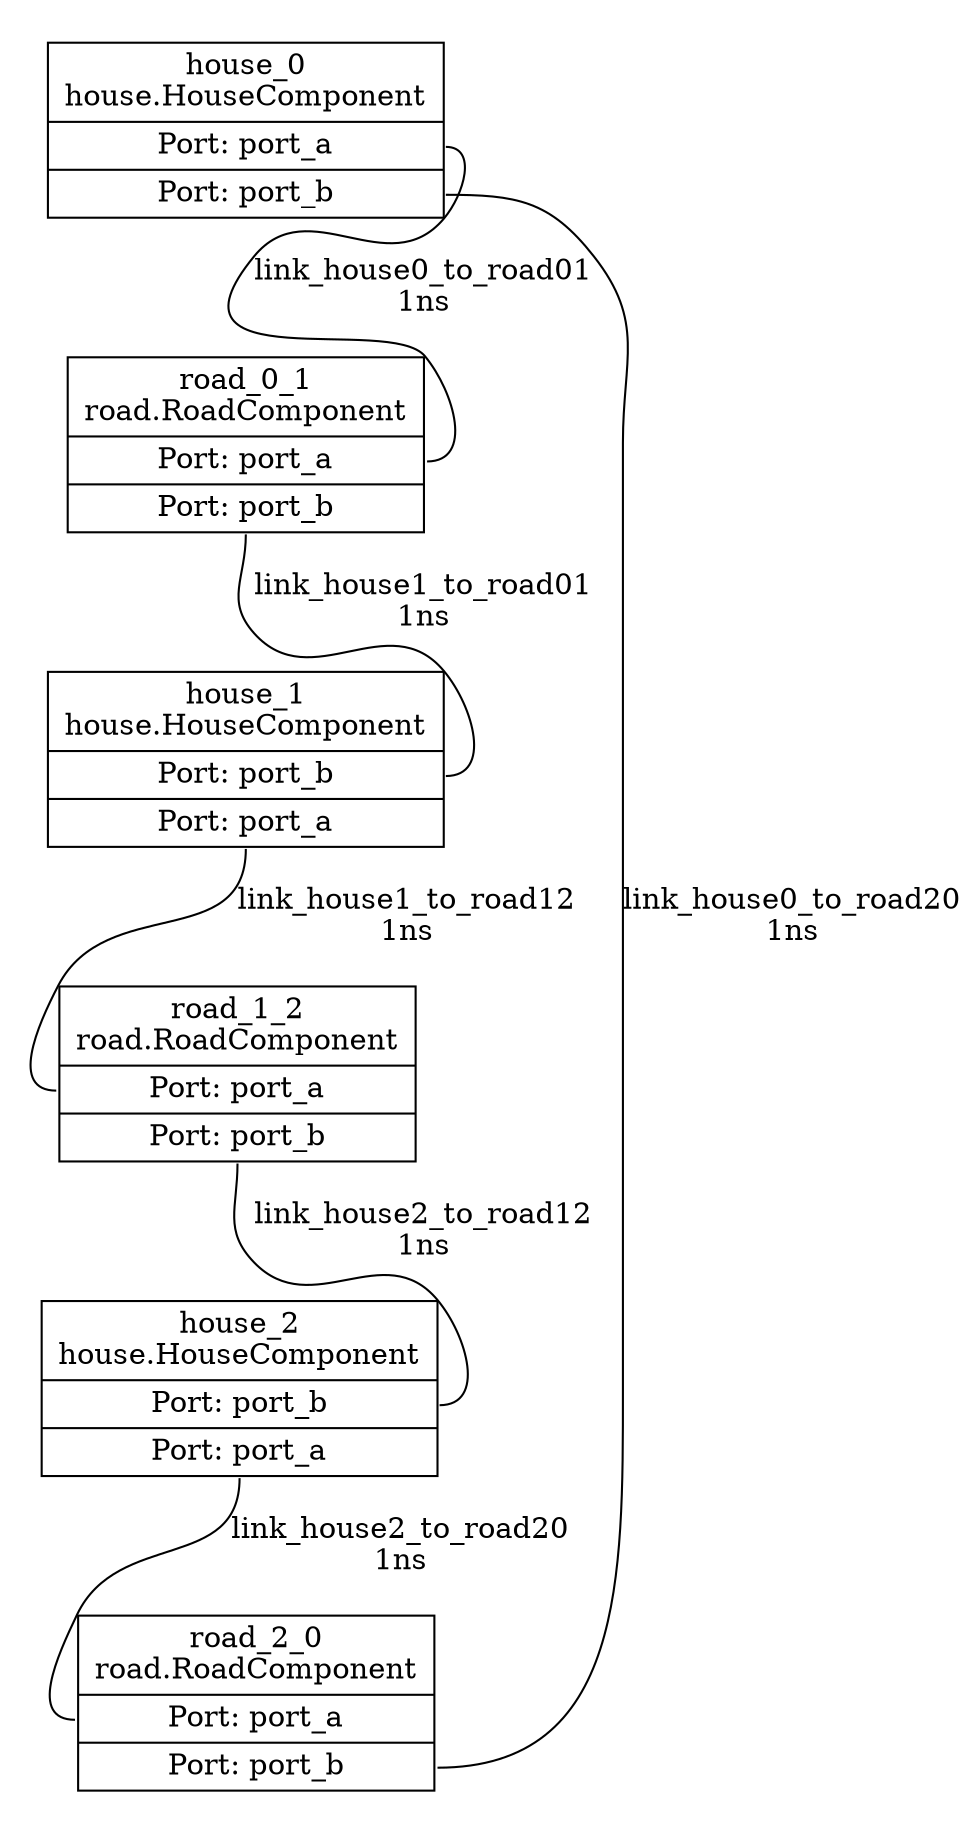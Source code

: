 graph "connections" {
overlap=scale;
splines=spline;
node [shape=record];
graph [style=invis];

subgraph cluster_0 {
0 [label="{<main> house_0\nhouse.HouseComponent |
<port_a> Port: port_a |
<port_b> Port: port_b}"];

}

subgraph cluster_1 {
1 [label="{<main> house_1\nhouse.HouseComponent |
<port_b> Port: port_b |
<port_a> Port: port_a}"];

}

subgraph cluster_2 {
2 [label="{<main> house_2\nhouse.HouseComponent |
<port_b> Port: port_b |
<port_a> Port: port_a}"];

}

subgraph cluster_3 {
3 [label="{<main> road_0_1\nroad.RoadComponent |
<port_a> Port: port_a |
<port_b> Port: port_b}"];

}

subgraph cluster_4 {
4 [label="{<main> road_1_2\nroad.RoadComponent |
<port_a> Port: port_a |
<port_b> Port: port_b}"];

}

subgraph cluster_5 {
5 [label="{<main> road_2_0\nroad.RoadComponent |
<port_a> Port: port_a |
<port_b> Port: port_b}"];

}


0:"port_a" -- 3:"port_a" [label="link_house0_to_road01\n1ns"]; 
3:"port_b" -- 1:"port_b" [label="link_house1_to_road01\n1ns"]; 
1:"port_a" -- 4:"port_a" [label="link_house1_to_road12\n1ns"]; 
4:"port_b" -- 2:"port_b" [label="link_house2_to_road12\n1ns"]; 
2:"port_a" -- 5:"port_a" [label="link_house2_to_road20\n1ns"]; 
5:"port_b" -- 0:"port_b" [label="link_house0_to_road20\n1ns"]; 

}

graph "sst_simulation" {
overlap=scale;
splines=spline;
newrank = true;
node [shape=record];
subgraph cluster_0 {
label="Rank 0";
subgraph cluster_0_0 {
label="Thread 0";
0 [label="{<main> house_0\nhouse.HouseComponent |
<port_a> Port: port_a |
<port_b> Port: port_b}"];

1 [label="{<main> house_1\nhouse.HouseComponent |
<port_b> Port: port_b |
<port_a> Port: port_a}"];

2 [label="{<main> house_2\nhouse.HouseComponent |
<port_b> Port: port_b |
<port_a> Port: port_a}"];

3 [label="{<main> road_0_1\nroad.RoadComponent |
<port_a> Port: port_a |
<port_b> Port: port_b}"];

4 [label="{<main> road_1_2\nroad.RoadComponent |
<port_a> Port: port_a |
<port_b> Port: port_b}"];

5 [label="{<main> road_2_0\nroad.RoadComponent |
<port_a> Port: port_a |
<port_b> Port: port_b}"];

};
};

0:"port_a" -- 3:"port_a" [label="link_house0_to_road01\n1ns"]; 
3:"port_b" -- 1:"port_b" [label="link_house1_to_road01\n1ns"]; 
1:"port_a" -- 4:"port_a" [label="link_house1_to_road12\n1ns"]; 
4:"port_b" -- 2:"port_b" [label="link_house2_to_road12\n1ns"]; 
2:"port_a" -- 5:"port_a" [label="link_house2_to_road20\n1ns"]; 
5:"port_b" -- 0:"port_b" [label="link_house0_to_road20\n1ns"]; 

}
